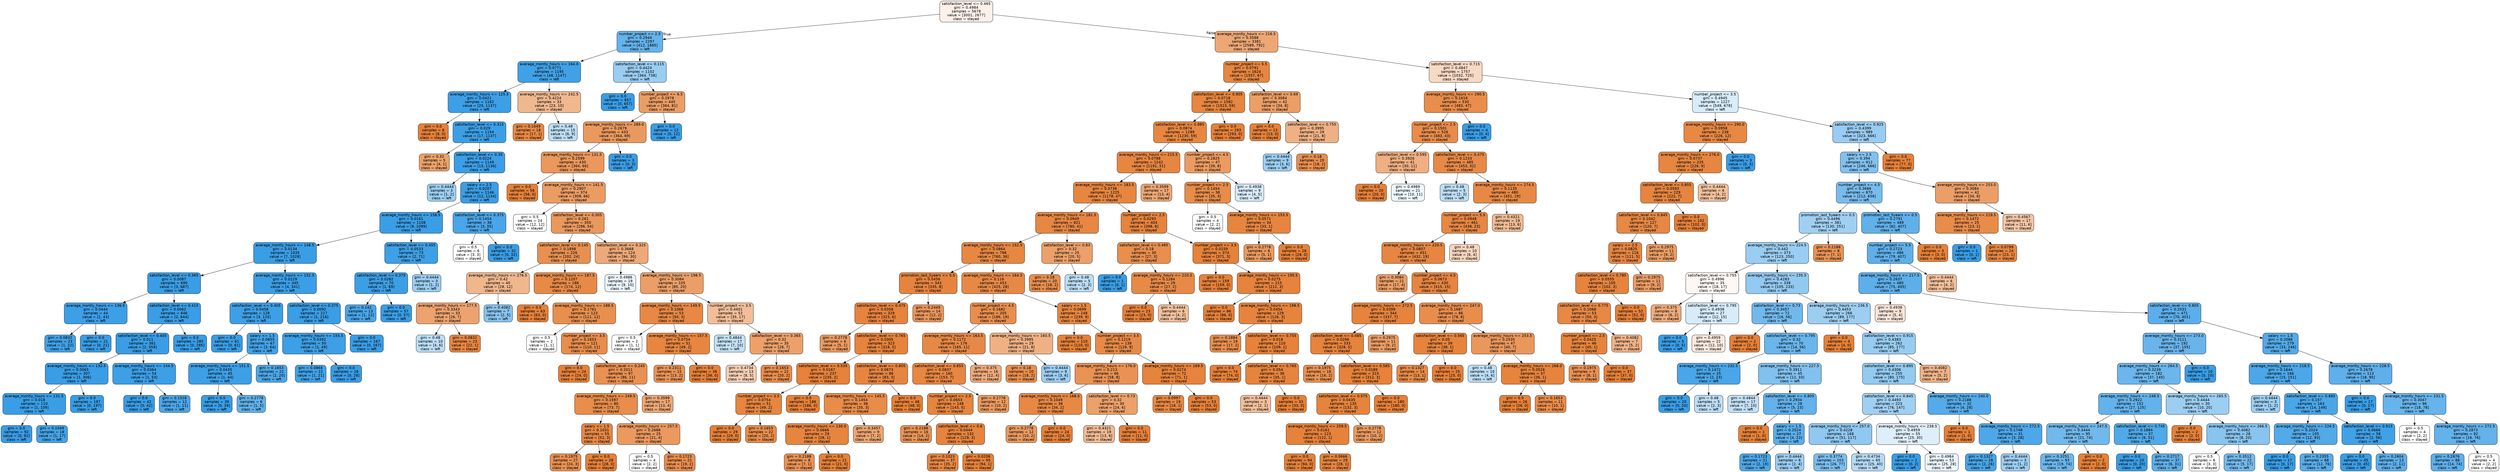 digraph Tree {
node [shape=box, style="filled, rounded", color="black", fontname=helvetica] ;
edge [fontname=helvetica] ;
0 [label="satisfaction_level <= 0.465\ngini = 0.4984\nsamples = 5678\nvalue = [3001, 2677]\nclass = stayed", fillcolor="#e581391c"] ;
1 [label="number_project <= 2.5\ngini = 0.2944\nsamples = 2297\nvalue = [412, 1885]\nclass = left", fillcolor="#399de5c7"] ;
0 -> 1 [labeldistance=2.5, labelangle=45, headlabel="True"] ;
2 [label="average_montly_hours <= 164.0\ngini = 0.0771\nsamples = 1195\nvalue = [48, 1147]\nclass = left", fillcolor="#399de5f4"] ;
1 -> 2 ;
3 [label="average_montly_hours <= 125.5\ngini = 0.0421\nsamples = 1162\nvalue = [25, 1137]\nclass = left", fillcolor="#399de5f9"] ;
2 -> 3 ;
4 [label="gini = 0.0\nsamples = 8\nvalue = [8, 0]\nclass = stayed", fillcolor="#e58139ff"] ;
3 -> 4 ;
5 [label="satisfaction_level <= 0.315\ngini = 0.029\nsamples = 1154\nvalue = [17, 1137]\nclass = left", fillcolor="#399de5fb"] ;
3 -> 5 ;
6 [label="gini = 0.32\nsamples = 5\nvalue = [4, 1]\nclass = stayed", fillcolor="#e58139bf"] ;
5 -> 6 ;
7 [label="satisfaction_level <= 0.35\ngini = 0.0224\nsamples = 1149\nvalue = [13, 1136]\nclass = left", fillcolor="#399de5fc"] ;
5 -> 7 ;
8 [label="gini = 0.4444\nsamples = 3\nvalue = [1, 2]\nclass = left", fillcolor="#399de57f"] ;
7 -> 8 ;
9 [label="salary <= 2.5\ngini = 0.0207\nsamples = 1146\nvalue = [12, 1134]\nclass = left", fillcolor="#399de5fc"] ;
7 -> 9 ;
10 [label="average_montly_hours <= 158.5\ngini = 0.0161\nsamples = 1108\nvalue = [9, 1099]\nclass = left", fillcolor="#399de5fd"] ;
9 -> 10 ;
11 [label="average_montly_hours <= 148.5\ngini = 0.0134\nsamples = 1035\nvalue = [7, 1028]\nclass = left", fillcolor="#399de5fd"] ;
10 -> 11 ;
12 [label="satisfaction_level <= 0.365\ngini = 0.0087\nsamples = 690\nvalue = [3, 687]\nclass = left", fillcolor="#399de5fe"] ;
11 -> 12 ;
13 [label="average_montly_hours <= 136.5\ngini = 0.0444\nsamples = 44\nvalue = [1, 43]\nclass = left", fillcolor="#399de5f9"] ;
12 -> 13 ;
14 [label="gini = 0.0832\nsamples = 23\nvalue = [1, 22]\nclass = left", fillcolor="#399de5f3"] ;
13 -> 14 ;
15 [label="gini = 0.0\nsamples = 21\nvalue = [0, 21]\nclass = left", fillcolor="#399de5ff"] ;
13 -> 15 ;
16 [label="satisfaction_level <= 0.415\ngini = 0.0062\nsamples = 646\nvalue = [2, 644]\nclass = left", fillcolor="#399de5fe"] ;
12 -> 16 ;
17 [label="satisfaction_level <= 0.405\ngini = 0.011\nsamples = 361\nvalue = [2, 359]\nclass = left", fillcolor="#399de5fe"] ;
16 -> 17 ;
18 [label="average_montly_hours <= 132.5\ngini = 0.0065\nsamples = 307\nvalue = [1, 306]\nclass = left", fillcolor="#399de5fe"] ;
17 -> 18 ;
19 [label="average_montly_hours <= 131.5\ngini = 0.018\nsamples = 110\nvalue = [1, 109]\nclass = left", fillcolor="#399de5fd"] ;
18 -> 19 ;
20 [label="gini = 0.0\nsamples = 92\nvalue = [0, 92]\nclass = left", fillcolor="#399de5ff"] ;
19 -> 20 ;
21 [label="gini = 0.1049\nsamples = 18\nvalue = [1, 17]\nclass = left", fillcolor="#399de5f0"] ;
19 -> 21 ;
22 [label="gini = 0.0\nsamples = 197\nvalue = [0, 197]\nclass = left", fillcolor="#399de5ff"] ;
18 -> 22 ;
23 [label="average_montly_hours <= 144.5\ngini = 0.0364\nsamples = 54\nvalue = [1, 53]\nclass = left", fillcolor="#399de5fa"] ;
17 -> 23 ;
24 [label="gini = 0.0\nsamples = 42\nvalue = [0, 42]\nclass = left", fillcolor="#399de5ff"] ;
23 -> 24 ;
25 [label="gini = 0.1528\nsamples = 12\nvalue = [1, 11]\nclass = left", fillcolor="#399de5e8"] ;
23 -> 25 ;
26 [label="gini = 0.0\nsamples = 285\nvalue = [0, 285]\nclass = left", fillcolor="#399de5ff"] ;
16 -> 26 ;
27 [label="average_montly_hours <= 152.5\ngini = 0.0229\nsamples = 345\nvalue = [4, 341]\nclass = left", fillcolor="#399de5fc"] ;
11 -> 27 ;
28 [label="satisfaction_level <= 0.405\ngini = 0.0458\nsamples = 128\nvalue = [3, 125]\nclass = left", fillcolor="#399de5f9"] ;
27 -> 28 ;
29 [label="gini = 0.0\nsamples = 61\nvalue = [0, 61]\nclass = left", fillcolor="#399de5ff"] ;
28 -> 29 ;
30 [label="salary <= 1.5\ngini = 0.0855\nsamples = 67\nvalue = [3, 64]\nclass = left", fillcolor="#399de5f3"] ;
28 -> 30 ;
31 [label="average_montly_hours <= 151.5\ngini = 0.0435\nsamples = 45\nvalue = [1, 44]\nclass = left", fillcolor="#399de5f9"] ;
30 -> 31 ;
32 [label="gini = 0.0\nsamples = 39\nvalue = [0, 39]\nclass = left", fillcolor="#399de5ff"] ;
31 -> 32 ;
33 [label="gini = 0.2778\nsamples = 6\nvalue = [1, 5]\nclass = left", fillcolor="#399de5cc"] ;
31 -> 33 ;
34 [label="gini = 0.1653\nsamples = 22\nvalue = [2, 20]\nclass = left", fillcolor="#399de5e6"] ;
30 -> 34 ;
35 [label="satisfaction_level <= 0.375\ngini = 0.0092\nsamples = 217\nvalue = [1, 216]\nclass = left", fillcolor="#399de5fe"] ;
27 -> 35 ;
36 [label="average_montly_hours <= 155.5\ngini = 0.0392\nsamples = 50\nvalue = [1, 49]\nclass = left", fillcolor="#399de5fa"] ;
35 -> 36 ;
37 [label="gini = 0.0868\nsamples = 22\nvalue = [1, 21]\nclass = left", fillcolor="#399de5f3"] ;
36 -> 37 ;
38 [label="gini = 0.0\nsamples = 28\nvalue = [0, 28]\nclass = left", fillcolor="#399de5ff"] ;
36 -> 38 ;
39 [label="gini = 0.0\nsamples = 167\nvalue = [0, 167]\nclass = left", fillcolor="#399de5ff"] ;
35 -> 39 ;
40 [label="satisfaction_level <= 0.455\ngini = 0.0533\nsamples = 73\nvalue = [2, 71]\nclass = left", fillcolor="#399de5f8"] ;
10 -> 40 ;
41 [label="satisfaction_level <= 0.375\ngini = 0.0282\nsamples = 70\nvalue = [1, 69]\nclass = left", fillcolor="#399de5fb"] ;
40 -> 41 ;
42 [label="gini = 0.142\nsamples = 13\nvalue = [1, 12]\nclass = left", fillcolor="#399de5ea"] ;
41 -> 42 ;
43 [label="gini = 0.0\nsamples = 57\nvalue = [0, 57]\nclass = left", fillcolor="#399de5ff"] ;
41 -> 43 ;
44 [label="gini = 0.4444\nsamples = 3\nvalue = [1, 2]\nclass = left", fillcolor="#399de57f"] ;
40 -> 44 ;
45 [label="satisfaction_level <= 0.375\ngini = 0.1454\nsamples = 38\nvalue = [3, 35]\nclass = left", fillcolor="#399de5e9"] ;
9 -> 45 ;
46 [label="gini = 0.5\nsamples = 6\nvalue = [3, 3]\nclass = stayed", fillcolor="#e5813900"] ;
45 -> 46 ;
47 [label="gini = 0.0\nsamples = 32\nvalue = [0, 32]\nclass = left", fillcolor="#399de5ff"] ;
45 -> 47 ;
48 [label="average_montly_hours <= 242.5\ngini = 0.4224\nsamples = 33\nvalue = [23, 10]\nclass = stayed", fillcolor="#e5813990"] ;
2 -> 48 ;
49 [label="gini = 0.1049\nsamples = 18\nvalue = [17, 1]\nclass = stayed", fillcolor="#e58139f0"] ;
48 -> 49 ;
50 [label="gini = 0.48\nsamples = 15\nvalue = [6, 9]\nclass = left", fillcolor="#399de555"] ;
48 -> 50 ;
51 [label="satisfaction_level <= 0.115\ngini = 0.4424\nsamples = 1102\nvalue = [364, 738]\nclass = left", fillcolor="#399de581"] ;
1 -> 51 ;
52 [label="gini = 0.0\nsamples = 657\nvalue = [0, 657]\nclass = left", fillcolor="#399de5ff"] ;
51 -> 52 ;
53 [label="number_project <= 6.5\ngini = 0.2978\nsamples = 445\nvalue = [364, 81]\nclass = stayed", fillcolor="#e58139c6"] ;
51 -> 53 ;
54 [label="average_montly_hours <= 289.0\ngini = 0.2679\nsamples = 433\nvalue = [364, 69]\nclass = stayed", fillcolor="#e58139cf"] ;
53 -> 54 ;
55 [label="average_montly_hours <= 131.5\ngini = 0.2599\nsamples = 430\nvalue = [364, 66]\nclass = stayed", fillcolor="#e58139d1"] ;
54 -> 55 ;
56 [label="gini = 0.0\nsamples = 56\nvalue = [56, 0]\nclass = stayed", fillcolor="#e58139ff"] ;
55 -> 56 ;
57 [label="average_montly_hours <= 141.5\ngini = 0.2907\nsamples = 374\nvalue = [308, 66]\nclass = stayed", fillcolor="#e58139c8"] ;
55 -> 57 ;
58 [label="gini = 0.5\nsamples = 24\nvalue = [12, 12]\nclass = stayed", fillcolor="#e5813900"] ;
57 -> 58 ;
59 [label="satisfaction_level <= 0.305\ngini = 0.261\nsamples = 350\nvalue = [296, 54]\nclass = stayed", fillcolor="#e58139d0"] ;
57 -> 59 ;
60 [label="satisfaction_level <= 0.145\ngini = 0.1898\nsamples = 226\nvalue = [202, 24]\nclass = stayed", fillcolor="#e58139e1"] ;
59 -> 60 ;
61 [label="average_montly_hours <= 276.5\ngini = 0.42\nsamples = 40\nvalue = [28, 12]\nclass = stayed", fillcolor="#e5813992"] ;
60 -> 61 ;
62 [label="average_montly_hours <= 177.5\ngini = 0.3343\nsamples = 33\nvalue = [26, 7]\nclass = stayed", fillcolor="#e58139ba"] ;
61 -> 62 ;
63 [label="gini = 0.48\nsamples = 10\nvalue = [4, 6]\nclass = left", fillcolor="#399de555"] ;
62 -> 63 ;
64 [label="gini = 0.0832\nsamples = 23\nvalue = [22, 1]\nclass = stayed", fillcolor="#e58139f3"] ;
62 -> 64 ;
65 [label="gini = 0.4082\nsamples = 7\nvalue = [2, 5]\nclass = left", fillcolor="#399de599"] ;
61 -> 65 ;
66 [label="average_montly_hours <= 187.5\ngini = 0.1207\nsamples = 186\nvalue = [174, 12]\nclass = stayed", fillcolor="#e58139ed"] ;
60 -> 66 ;
67 [label="gini = 0.0\nsamples = 63\nvalue = [63, 0]\nclass = stayed", fillcolor="#e58139ff"] ;
66 -> 67 ;
68 [label="average_montly_hours <= 188.5\ngini = 0.1761\nsamples = 123\nvalue = [111, 12]\nclass = stayed", fillcolor="#e58139e3"] ;
66 -> 68 ;
69 [label="gini = 0.5\nsamples = 2\nvalue = [1, 1]\nclass = stayed", fillcolor="#e5813900"] ;
68 -> 69 ;
70 [label="number_project <= 3.5\ngini = 0.1653\nsamples = 121\nvalue = [110, 11]\nclass = stayed", fillcolor="#e58139e6"] ;
68 -> 70 ;
71 [label="gini = 0.0\nsamples = 24\nvalue = [24, 0]\nclass = stayed", fillcolor="#e58139ff"] ;
70 -> 71 ;
72 [label="satisfaction_level <= 0.245\ngini = 0.2011\nsamples = 97\nvalue = [86, 11]\nclass = stayed", fillcolor="#e58139de"] ;
70 -> 72 ;
73 [label="average_montly_hours <= 249.5\ngini = 0.1597\nsamples = 80\nvalue = [73, 7]\nclass = stayed", fillcolor="#e58139e7"] ;
72 -> 73 ;
74 [label="salary <= 1.5\ngini = 0.1031\nsamples = 55\nvalue = [52, 3]\nclass = stayed", fillcolor="#e58139f0"] ;
73 -> 74 ;
75 [label="gini = 0.1975\nsamples = 27\nvalue = [24, 3]\nclass = stayed", fillcolor="#e58139df"] ;
74 -> 75 ;
76 [label="gini = 0.0\nsamples = 28\nvalue = [28, 0]\nclass = stayed", fillcolor="#e58139ff"] ;
74 -> 76 ;
77 [label="average_montly_hours <= 257.5\ngini = 0.2688\nsamples = 25\nvalue = [21, 4]\nclass = stayed", fillcolor="#e58139ce"] ;
73 -> 77 ;
78 [label="gini = 0.5\nsamples = 4\nvalue = [2, 2]\nclass = stayed", fillcolor="#e5813900"] ;
77 -> 78 ;
79 [label="gini = 0.1723\nsamples = 21\nvalue = [19, 2]\nclass = stayed", fillcolor="#e58139e4"] ;
77 -> 79 ;
80 [label="gini = 0.3599\nsamples = 17\nvalue = [13, 4]\nclass = stayed", fillcolor="#e58139b1"] ;
72 -> 80 ;
81 [label="satisfaction_level <= 0.325\ngini = 0.3668\nsamples = 124\nvalue = [94, 30]\nclass = stayed", fillcolor="#e58139ae"] ;
59 -> 81 ;
82 [label="gini = 0.4986\nsamples = 19\nvalue = [9, 10]\nclass = left", fillcolor="#399de519"] ;
81 -> 82 ;
83 [label="average_montly_hours <= 198.5\ngini = 0.3084\nsamples = 105\nvalue = [85, 20]\nclass = stayed", fillcolor="#e58139c3"] ;
81 -> 83 ;
84 [label="average_montly_hours <= 149.5\ngini = 0.1068\nsamples = 53\nvalue = [50, 3]\nclass = stayed", fillcolor="#e58139f0"] ;
83 -> 84 ;
85 [label="gini = 0.5\nsamples = 2\nvalue = [1, 1]\nclass = stayed", fillcolor="#e5813900"] ;
84 -> 85 ;
86 [label="average_montly_hours <= 157.5\ngini = 0.0754\nsamples = 51\nvalue = [49, 2]\nclass = stayed", fillcolor="#e58139f5"] ;
84 -> 86 ;
87 [label="gini = 0.2311\nsamples = 15\nvalue = [13, 2]\nclass = stayed", fillcolor="#e58139d8"] ;
86 -> 87 ;
88 [label="gini = 0.0\nsamples = 36\nvalue = [36, 0]\nclass = stayed", fillcolor="#e58139ff"] ;
86 -> 88 ;
89 [label="number_project <= 3.5\ngini = 0.4401\nsamples = 52\nvalue = [35, 17]\nclass = stayed", fillcolor="#e5813983"] ;
83 -> 89 ;
90 [label="gini = 0.4844\nsamples = 17\nvalue = [7, 10]\nclass = left", fillcolor="#399de54d"] ;
89 -> 90 ;
91 [label="satisfaction_level <= 0.365\ngini = 0.32\nsamples = 35\nvalue = [28, 7]\nclass = stayed", fillcolor="#e58139bf"] ;
89 -> 91 ;
92 [label="gini = 0.4734\nsamples = 13\nvalue = [8, 5]\nclass = stayed", fillcolor="#e5813960"] ;
91 -> 92 ;
93 [label="gini = 0.1653\nsamples = 22\nvalue = [20, 2]\nclass = stayed", fillcolor="#e58139e6"] ;
91 -> 93 ;
94 [label="gini = 0.0\nsamples = 3\nvalue = [0, 3]\nclass = left", fillcolor="#399de5ff"] ;
54 -> 94 ;
95 [label="gini = 0.0\nsamples = 12\nvalue = [0, 12]\nclass = left", fillcolor="#399de5ff"] ;
53 -> 95 ;
96 [label="average_montly_hours <= 216.5\ngini = 0.3588\nsamples = 3381\nvalue = [2589, 792]\nclass = stayed", fillcolor="#e58139b1"] ;
0 -> 96 [labeldistance=2.5, labelangle=-45, headlabel="False"] ;
97 [label="number_project <= 5.5\ngini = 0.0791\nsamples = 1624\nvalue = [1557, 67]\nclass = stayed", fillcolor="#e58139f4"] ;
96 -> 97 ;
98 [label="satisfaction_level <= 0.905\ngini = 0.0718\nsamples = 1582\nvalue = [1523, 59]\nclass = stayed", fillcolor="#e58139f5"] ;
97 -> 98 ;
99 [label="satisfaction_level <= 0.885\ngini = 0.0874\nsamples = 1289\nvalue = [1230, 59]\nclass = stayed", fillcolor="#e58139f3"] ;
98 -> 99 ;
100 [label="average_montly_hours <= 215.5\ngini = 0.0788\nsamples = 1242\nvalue = [1191, 51]\nclass = stayed", fillcolor="#e58139f4"] ;
99 -> 100 ;
101 [label="average_montly_hours <= 183.5\ngini = 0.0738\nsamples = 1225\nvalue = [1178, 47]\nclass = stayed", fillcolor="#e58139f5"] ;
100 -> 101 ;
102 [label="average_montly_hours <= 181.5\ngini = 0.0949\nsamples = 821\nvalue = [780, 41]\nclass = stayed", fillcolor="#e58139f2"] ;
101 -> 102 ;
103 [label="average_montly_hours <= 152.5\ngini = 0.0864\nsamples = 796\nvalue = [760, 36]\nclass = stayed", fillcolor="#e58139f3"] ;
102 -> 103 ;
104 [label="promotion_last_5years <= 0.5\ngini = 0.0456\nsamples = 343\nvalue = [335, 8]\nclass = stayed", fillcolor="#e58139f9"] ;
103 -> 104 ;
105 [label="satisfaction_level <= 0.475\ngini = 0.0358\nsamples = 329\nvalue = [323, 6]\nclass = stayed", fillcolor="#e58139fa"] ;
104 -> 105 ;
106 [label="gini = 0.2778\nsamples = 6\nvalue = [5, 1]\nclass = stayed", fillcolor="#e58139cc"] ;
105 -> 106 ;
107 [label="satisfaction_level <= 0.765\ngini = 0.0305\nsamples = 323\nvalue = [318, 5]\nclass = stayed", fillcolor="#e58139fb"] ;
105 -> 107 ;
108 [label="satisfaction_level <= 0.535\ngini = 0.0167\nsamples = 237\nvalue = [235, 2]\nclass = stayed", fillcolor="#e58139fd"] ;
107 -> 108 ;
109 [label="number_project <= 3.5\ngini = 0.0754\nsamples = 51\nvalue = [49, 2]\nclass = stayed", fillcolor="#e58139f5"] ;
108 -> 109 ;
110 [label="gini = 0.0\nsamples = 29\nvalue = [29, 0]\nclass = stayed", fillcolor="#e58139ff"] ;
109 -> 110 ;
111 [label="gini = 0.1653\nsamples = 22\nvalue = [20, 2]\nclass = stayed", fillcolor="#e58139e6"] ;
109 -> 111 ;
112 [label="gini = 0.0\nsamples = 186\nvalue = [186, 0]\nclass = stayed", fillcolor="#e58139ff"] ;
108 -> 112 ;
113 [label="satisfaction_level <= 0.805\ngini = 0.0673\nsamples = 86\nvalue = [83, 3]\nclass = stayed", fillcolor="#e58139f6"] ;
107 -> 113 ;
114 [label="average_montly_hours <= 145.5\ngini = 0.1454\nsamples = 38\nvalue = [35, 3]\nclass = stayed", fillcolor="#e58139e9"] ;
113 -> 114 ;
115 [label="average_montly_hours <= 130.0\ngini = 0.0666\nsamples = 29\nvalue = [28, 1]\nclass = stayed", fillcolor="#e58139f6"] ;
114 -> 115 ;
116 [label="gini = 0.2188\nsamples = 8\nvalue = [7, 1]\nclass = stayed", fillcolor="#e58139db"] ;
115 -> 116 ;
117 [label="gini = 0.0\nsamples = 21\nvalue = [21, 0]\nclass = stayed", fillcolor="#e58139ff"] ;
115 -> 117 ;
118 [label="gini = 0.3457\nsamples = 9\nvalue = [7, 2]\nclass = stayed", fillcolor="#e58139b6"] ;
114 -> 118 ;
119 [label="gini = 0.0\nsamples = 48\nvalue = [48, 0]\nclass = stayed", fillcolor="#e58139ff"] ;
113 -> 119 ;
120 [label="gini = 0.2449\nsamples = 14\nvalue = [12, 2]\nclass = stayed", fillcolor="#e58139d4"] ;
104 -> 120 ;
121 [label="average_montly_hours <= 164.5\ngini = 0.116\nsamples = 453\nvalue = [425, 28]\nclass = stayed", fillcolor="#e58139ee"] ;
103 -> 121 ;
122 [label="number_project <= 4.5\ngini = 0.1682\nsamples = 205\nvalue = [186, 19]\nclass = stayed", fillcolor="#e58139e5"] ;
121 -> 122 ;
123 [label="average_montly_hours <= 163.5\ngini = 0.1172\nsamples = 176\nvalue = [165, 11]\nclass = stayed", fillcolor="#e58139ee"] ;
122 -> 123 ;
124 [label="satisfaction_level <= 0.855\ngini = 0.0837\nsamples = 160\nvalue = [153, 7]\nclass = stayed", fillcolor="#e58139f3"] ;
123 -> 124 ;
125 [label="number_project <= 2.5\ngini = 0.0653\nsamples = 148\nvalue = [143, 5]\nclass = stayed", fillcolor="#e58139f6"] ;
124 -> 125 ;
126 [label="gini = 0.2188\nsamples = 16\nvalue = [14, 2]\nclass = stayed", fillcolor="#e58139db"] ;
125 -> 126 ;
127 [label="satisfaction_level <= 0.6\ngini = 0.0444\nsamples = 132\nvalue = [129, 3]\nclass = stayed", fillcolor="#e58139f9"] ;
125 -> 127 ;
128 [label="gini = 0.1023\nsamples = 37\nvalue = [35, 2]\nclass = stayed", fillcolor="#e58139f0"] ;
127 -> 128 ;
129 [label="gini = 0.0208\nsamples = 95\nvalue = [94, 1]\nclass = stayed", fillcolor="#e58139fc"] ;
127 -> 129 ;
130 [label="gini = 0.2778\nsamples = 12\nvalue = [10, 2]\nclass = stayed", fillcolor="#e58139cc"] ;
124 -> 130 ;
131 [label="gini = 0.375\nsamples = 16\nvalue = [12, 4]\nclass = stayed", fillcolor="#e58139aa"] ;
123 -> 131 ;
132 [label="average_montly_hours <= 160.5\ngini = 0.3995\nsamples = 29\nvalue = [21, 8]\nclass = stayed", fillcolor="#e581399e"] ;
122 -> 132 ;
133 [label="gini = 0.18\nsamples = 20\nvalue = [18, 2]\nclass = stayed", fillcolor="#e58139e3"] ;
132 -> 133 ;
134 [label="gini = 0.4444\nsamples = 9\nvalue = [3, 6]\nclass = left", fillcolor="#399de57f"] ;
132 -> 134 ;
135 [label="salary <= 1.5\ngini = 0.0699\nsamples = 248\nvalue = [239, 9]\nclass = stayed", fillcolor="#e58139f5"] ;
121 -> 135 ;
136 [label="gini = 0.0\nsamples = 110\nvalue = [110, 0]\nclass = stayed", fillcolor="#e58139ff"] ;
135 -> 136 ;
137 [label="number_project <= 3.5\ngini = 0.1219\nsamples = 138\nvalue = [129, 9]\nclass = stayed", fillcolor="#e58139ed"] ;
135 -> 137 ;
138 [label="average_montly_hours <= 176.0\ngini = 0.213\nsamples = 66\nvalue = [58, 8]\nclass = stayed", fillcolor="#e58139dc"] ;
137 -> 138 ;
139 [label="average_montly_hours <= 168.5\ngini = 0.1049\nsamples = 36\nvalue = [34, 2]\nclass = stayed", fillcolor="#e58139f0"] ;
138 -> 139 ;
140 [label="gini = 0.2778\nsamples = 12\nvalue = [10, 2]\nclass = stayed", fillcolor="#e58139cc"] ;
139 -> 140 ;
141 [label="gini = 0.0\nsamples = 24\nvalue = [24, 0]\nclass = stayed", fillcolor="#e58139ff"] ;
139 -> 141 ;
142 [label="satisfaction_level <= 0.73\ngini = 0.32\nsamples = 30\nvalue = [24, 6]\nclass = stayed", fillcolor="#e58139bf"] ;
138 -> 142 ;
143 [label="gini = 0.4321\nsamples = 19\nvalue = [13, 6]\nclass = stayed", fillcolor="#e5813989"] ;
142 -> 143 ;
144 [label="gini = 0.0\nsamples = 11\nvalue = [11, 0]\nclass = stayed", fillcolor="#e58139ff"] ;
142 -> 144 ;
145 [label="average_montly_hours <= 169.5\ngini = 0.0274\nsamples = 72\nvalue = [71, 1]\nclass = stayed", fillcolor="#e58139fb"] ;
137 -> 145 ;
146 [label="gini = 0.0997\nsamples = 19\nvalue = [18, 1]\nclass = stayed", fillcolor="#e58139f1"] ;
145 -> 146 ;
147 [label="gini = 0.0\nsamples = 53\nvalue = [53, 0]\nclass = stayed", fillcolor="#e58139ff"] ;
145 -> 147 ;
148 [label="satisfaction_level <= 0.83\ngini = 0.32\nsamples = 25\nvalue = [20, 5]\nclass = stayed", fillcolor="#e58139bf"] ;
102 -> 148 ;
149 [label="gini = 0.18\nsamples = 20\nvalue = [18, 2]\nclass = stayed", fillcolor="#e58139e3"] ;
148 -> 149 ;
150 [label="gini = 0.48\nsamples = 5\nvalue = [2, 3]\nclass = left", fillcolor="#399de555"] ;
148 -> 150 ;
151 [label="number_project <= 2.5\ngini = 0.0293\nsamples = 404\nvalue = [398, 6]\nclass = stayed", fillcolor="#e58139fb"] ;
101 -> 151 ;
152 [label="satisfaction_level <= 0.485\ngini = 0.18\nsamples = 30\nvalue = [27, 3]\nclass = stayed", fillcolor="#e58139e3"] ;
151 -> 152 ;
153 [label="gini = 0.0\nsamples = 1\nvalue = [0, 1]\nclass = left", fillcolor="#399de5ff"] ;
152 -> 153 ;
154 [label="average_montly_hours <= 210.5\ngini = 0.1284\nsamples = 29\nvalue = [27, 2]\nclass = stayed", fillcolor="#e58139ec"] ;
152 -> 154 ;
155 [label="gini = 0.0\nsamples = 23\nvalue = [23, 0]\nclass = stayed", fillcolor="#e58139ff"] ;
154 -> 155 ;
156 [label="gini = 0.4444\nsamples = 6\nvalue = [4, 2]\nclass = stayed", fillcolor="#e581397f"] ;
154 -> 156 ;
157 [label="number_project <= 3.5\ngini = 0.0159\nsamples = 374\nvalue = [371, 3]\nclass = stayed", fillcolor="#e58139fd"] ;
151 -> 157 ;
158 [label="gini = 0.0\nsamples = 159\nvalue = [159, 0]\nclass = stayed", fillcolor="#e58139ff"] ;
157 -> 158 ;
159 [label="average_montly_hours <= 195.5\ngini = 0.0275\nsamples = 215\nvalue = [212, 3]\nclass = stayed", fillcolor="#e58139fb"] ;
157 -> 159 ;
160 [label="gini = 0.0\nsamples = 86\nvalue = [86, 0]\nclass = stayed", fillcolor="#e58139ff"] ;
159 -> 160 ;
161 [label="average_montly_hours <= 198.5\ngini = 0.0454\nsamples = 129\nvalue = [126, 3]\nclass = stayed", fillcolor="#e58139f9"] ;
159 -> 161 ;
162 [label="gini = 0.1884\nsamples = 19\nvalue = [17, 2]\nclass = stayed", fillcolor="#e58139e1"] ;
161 -> 162 ;
163 [label="satisfaction_level <= 0.755\ngini = 0.018\nsamples = 110\nvalue = [109, 1]\nclass = stayed", fillcolor="#e58139fd"] ;
161 -> 163 ;
164 [label="gini = 0.0\nsamples = 74\nvalue = [74, 0]\nclass = stayed", fillcolor="#e58139ff"] ;
163 -> 164 ;
165 [label="satisfaction_level <= 0.765\ngini = 0.054\nsamples = 36\nvalue = [35, 1]\nclass = stayed", fillcolor="#e58139f8"] ;
163 -> 165 ;
166 [label="gini = 0.4444\nsamples = 3\nvalue = [2, 1]\nclass = stayed", fillcolor="#e581397f"] ;
165 -> 166 ;
167 [label="gini = 0.0\nsamples = 33\nvalue = [33, 0]\nclass = stayed", fillcolor="#e58139ff"] ;
165 -> 167 ;
168 [label="gini = 0.3599\nsamples = 17\nvalue = [13, 4]\nclass = stayed", fillcolor="#e58139b1"] ;
100 -> 168 ;
169 [label="number_project <= 4.5\ngini = 0.2825\nsamples = 47\nvalue = [39, 8]\nclass = stayed", fillcolor="#e58139cb"] ;
99 -> 169 ;
170 [label="number_project <= 2.5\ngini = 0.1454\nsamples = 38\nvalue = [35, 3]\nclass = stayed", fillcolor="#e58139e9"] ;
169 -> 170 ;
171 [label="gini = 0.5\nsamples = 4\nvalue = [2, 2]\nclass = stayed", fillcolor="#e5813900"] ;
170 -> 171 ;
172 [label="average_montly_hours <= 153.5\ngini = 0.0571\nsamples = 34\nvalue = [33, 1]\nclass = stayed", fillcolor="#e58139f7"] ;
170 -> 172 ;
173 [label="gini = 0.2778\nsamples = 6\nvalue = [5, 1]\nclass = stayed", fillcolor="#e58139cc"] ;
172 -> 173 ;
174 [label="gini = 0.0\nsamples = 28\nvalue = [28, 0]\nclass = stayed", fillcolor="#e58139ff"] ;
172 -> 174 ;
175 [label="gini = 0.4938\nsamples = 9\nvalue = [4, 5]\nclass = left", fillcolor="#399de533"] ;
169 -> 175 ;
176 [label="gini = 0.0\nsamples = 293\nvalue = [293, 0]\nclass = stayed", fillcolor="#e58139ff"] ;
98 -> 176 ;
177 [label="satisfaction_level <= 0.69\ngini = 0.3084\nsamples = 42\nvalue = [34, 8]\nclass = stayed", fillcolor="#e58139c3"] ;
97 -> 177 ;
178 [label="gini = 0.0\nsamples = 13\nvalue = [13, 0]\nclass = stayed", fillcolor="#e58139ff"] ;
177 -> 178 ;
179 [label="satisfaction_level <= 0.755\ngini = 0.3995\nsamples = 29\nvalue = [21, 8]\nclass = stayed", fillcolor="#e581399e"] ;
177 -> 179 ;
180 [label="gini = 0.4444\nsamples = 9\nvalue = [3, 6]\nclass = left", fillcolor="#399de57f"] ;
179 -> 180 ;
181 [label="gini = 0.18\nsamples = 20\nvalue = [18, 2]\nclass = stayed", fillcolor="#e58139e3"] ;
179 -> 181 ;
182 [label="satisfaction_level <= 0.715\ngini = 0.4847\nsamples = 1757\nvalue = [1032, 725]\nclass = stayed", fillcolor="#e581394c"] ;
96 -> 182 ;
183 [label="average_montly_hours <= 290.5\ngini = 0.1616\nsamples = 530\nvalue = [483, 47]\nclass = stayed", fillcolor="#e58139e6"] ;
182 -> 183 ;
184 [label="number_project <= 2.5\ngini = 0.1501\nsamples = 526\nvalue = [483, 43]\nclass = stayed", fillcolor="#e58139e8"] ;
183 -> 184 ;
185 [label="satisfaction_level <= 0.595\ngini = 0.3926\nsamples = 41\nvalue = [30, 11]\nclass = stayed", fillcolor="#e58139a1"] ;
184 -> 185 ;
186 [label="gini = 0.0\nsamples = 20\nvalue = [20, 0]\nclass = stayed", fillcolor="#e58139ff"] ;
185 -> 186 ;
187 [label="gini = 0.4989\nsamples = 21\nvalue = [10, 11]\nclass = left", fillcolor="#399de517"] ;
185 -> 187 ;
188 [label="satisfaction_level <= 0.475\ngini = 0.1233\nsamples = 485\nvalue = [453, 32]\nclass = stayed", fillcolor="#e58139ed"] ;
184 -> 188 ;
189 [label="gini = 0.48\nsamples = 5\nvalue = [2, 3]\nclass = left", fillcolor="#399de555"] ;
188 -> 189 ;
190 [label="average_montly_hours <= 274.5\ngini = 0.1135\nsamples = 480\nvalue = [451, 29]\nclass = stayed", fillcolor="#e58139ef"] ;
188 -> 190 ;
191 [label="number_project <= 5.5\ngini = 0.0948\nsamples = 461\nvalue = [438, 23]\nclass = stayed", fillcolor="#e58139f2"] ;
190 -> 191 ;
192 [label="average_montly_hours <= 220.5\ngini = 0.0807\nsamples = 451\nvalue = [432, 19]\nclass = stayed", fillcolor="#e58139f4"] ;
191 -> 192 ;
193 [label="gini = 0.3084\nsamples = 21\nvalue = [17, 4]\nclass = stayed", fillcolor="#e58139c3"] ;
192 -> 193 ;
194 [label="number_project <= 4.5\ngini = 0.0673\nsamples = 430\nvalue = [415, 15]\nclass = stayed", fillcolor="#e58139f6"] ;
192 -> 194 ;
195 [label="average_montly_hours <= 272.5\ngini = 0.0399\nsamples = 344\nvalue = [337, 7]\nclass = stayed", fillcolor="#e58139fa"] ;
194 -> 195 ;
196 [label="satisfaction_level <= 0.485\ngini = 0.0296\nsamples = 333\nvalue = [328, 5]\nclass = stayed", fillcolor="#e58139fb"] ;
195 -> 196 ;
197 [label="gini = 0.1975\nsamples = 18\nvalue = [16, 2]\nclass = stayed", fillcolor="#e58139df"] ;
196 -> 197 ;
198 [label="satisfaction_level <= 0.585\ngini = 0.0189\nsamples = 315\nvalue = [312, 3]\nclass = stayed", fillcolor="#e58139fd"] ;
196 -> 198 ;
199 [label="satisfaction_level <= 0.575\ngini = 0.0435\nsamples = 135\nvalue = [132, 3]\nclass = stayed", fillcolor="#e58139f9"] ;
198 -> 199 ;
200 [label="average_montly_hours <= 259.5\ngini = 0.0161\nsamples = 123\nvalue = [122, 1]\nclass = stayed", fillcolor="#e58139fd"] ;
199 -> 200 ;
201 [label="gini = 0.0\nsamples = 94\nvalue = [94, 0]\nclass = stayed", fillcolor="#e58139ff"] ;
200 -> 201 ;
202 [label="gini = 0.0666\nsamples = 29\nvalue = [28, 1]\nclass = stayed", fillcolor="#e58139f6"] ;
200 -> 202 ;
203 [label="gini = 0.2778\nsamples = 12\nvalue = [10, 2]\nclass = stayed", fillcolor="#e58139cc"] ;
199 -> 203 ;
204 [label="gini = 0.0\nsamples = 180\nvalue = [180, 0]\nclass = stayed", fillcolor="#e58139ff"] ;
198 -> 204 ;
205 [label="gini = 0.2975\nsamples = 11\nvalue = [9, 2]\nclass = stayed", fillcolor="#e58139c6"] ;
195 -> 205 ;
206 [label="average_montly_hours <= 247.0\ngini = 0.1687\nsamples = 86\nvalue = [78, 8]\nclass = stayed", fillcolor="#e58139e5"] ;
194 -> 206 ;
207 [label="satisfaction_level <= 0.565\ngini = 0.05\nsamples = 39\nvalue = [38, 1]\nclass = stayed", fillcolor="#e58139f8"] ;
206 -> 207 ;
208 [label="gini = 0.1327\nsamples = 14\nvalue = [13, 1]\nclass = stayed", fillcolor="#e58139eb"] ;
207 -> 208 ;
209 [label="gini = 0.0\nsamples = 25\nvalue = [25, 0]\nclass = stayed", fillcolor="#e58139ff"] ;
207 -> 209 ;
210 [label="average_montly_hours <= 253.5\ngini = 0.2535\nsamples = 47\nvalue = [40, 7]\nclass = stayed", fillcolor="#e58139d2"] ;
206 -> 210 ;
211 [label="gini = 0.48\nsamples = 10\nvalue = [4, 6]\nclass = left", fillcolor="#399de555"] ;
210 -> 211 ;
212 [label="average_montly_hours <= 268.0\ngini = 0.0526\nsamples = 37\nvalue = [36, 1]\nclass = stayed", fillcolor="#e58139f8"] ;
210 -> 212 ;
213 [label="gini = 0.0\nsamples = 26\nvalue = [26, 0]\nclass = stayed", fillcolor="#e58139ff"] ;
212 -> 213 ;
214 [label="gini = 0.1653\nsamples = 11\nvalue = [10, 1]\nclass = stayed", fillcolor="#e58139e6"] ;
212 -> 214 ;
215 [label="gini = 0.48\nsamples = 10\nvalue = [6, 4]\nclass = stayed", fillcolor="#e5813955"] ;
191 -> 215 ;
216 [label="gini = 0.4321\nsamples = 19\nvalue = [13, 6]\nclass = stayed", fillcolor="#e5813989"] ;
190 -> 216 ;
217 [label="gini = 0.0\nsamples = 4\nvalue = [0, 4]\nclass = left", fillcolor="#399de5ff"] ;
183 -> 217 ;
218 [label="number_project <= 3.5\ngini = 0.4945\nsamples = 1227\nvalue = [549, 678]\nclass = left", fillcolor="#399de531"] ;
182 -> 218 ;
219 [label="average_montly_hours <= 290.0\ngini = 0.0958\nsamples = 238\nvalue = [226, 12]\nclass = stayed", fillcolor="#e58139f1"] ;
218 -> 219 ;
220 [label="average_montly_hours <= 276.0\ngini = 0.0737\nsamples = 235\nvalue = [226, 9]\nclass = stayed", fillcolor="#e58139f5"] ;
219 -> 220 ;
221 [label="satisfaction_level <= 0.855\ngini = 0.0593\nsamples = 229\nvalue = [222, 7]\nclass = stayed", fillcolor="#e58139f7"] ;
220 -> 221 ;
222 [label="satisfaction_level <= 0.845\ngini = 0.1042\nsamples = 127\nvalue = [120, 7]\nclass = stayed", fillcolor="#e58139f0"] ;
221 -> 222 ;
223 [label="salary <= 2.5\ngini = 0.0825\nsamples = 116\nvalue = [111, 5]\nclass = stayed", fillcolor="#e58139f4"] ;
222 -> 223 ;
224 [label="satisfaction_level <= 0.785\ngini = 0.0555\nsamples = 105\nvalue = [102, 3]\nclass = stayed", fillcolor="#e58139f8"] ;
223 -> 224 ;
225 [label="satisfaction_level <= 0.775\ngini = 0.1068\nsamples = 53\nvalue = [50, 3]\nclass = stayed", fillcolor="#e58139f0"] ;
224 -> 225 ;
226 [label="number_project <= 2.5\ngini = 0.0425\nsamples = 46\nvalue = [45, 1]\nclass = stayed", fillcolor="#e58139f9"] ;
225 -> 226 ;
227 [label="gini = 0.1975\nsamples = 9\nvalue = [8, 1]\nclass = stayed", fillcolor="#e58139df"] ;
226 -> 227 ;
228 [label="gini = 0.0\nsamples = 37\nvalue = [37, 0]\nclass = stayed", fillcolor="#e58139ff"] ;
226 -> 228 ;
229 [label="gini = 0.4082\nsamples = 7\nvalue = [5, 2]\nclass = stayed", fillcolor="#e5813999"] ;
225 -> 229 ;
230 [label="gini = 0.0\nsamples = 52\nvalue = [52, 0]\nclass = stayed", fillcolor="#e58139ff"] ;
224 -> 230 ;
231 [label="gini = 0.2975\nsamples = 11\nvalue = [9, 2]\nclass = stayed", fillcolor="#e58139c6"] ;
223 -> 231 ;
232 [label="gini = 0.2975\nsamples = 11\nvalue = [9, 2]\nclass = stayed", fillcolor="#e58139c6"] ;
222 -> 232 ;
233 [label="gini = 0.0\nsamples = 102\nvalue = [102, 0]\nclass = stayed", fillcolor="#e58139ff"] ;
221 -> 233 ;
234 [label="gini = 0.4444\nsamples = 6\nvalue = [4, 2]\nclass = stayed", fillcolor="#e581397f"] ;
220 -> 234 ;
235 [label="gini = 0.0\nsamples = 3\nvalue = [0, 3]\nclass = left", fillcolor="#399de5ff"] ;
219 -> 235 ;
236 [label="satisfaction_level <= 0.925\ngini = 0.4399\nsamples = 989\nvalue = [323, 666]\nclass = left", fillcolor="#399de583"] ;
218 -> 236 ;
237 [label="salary <= 2.5\ngini = 0.394\nsamples = 912\nvalue = [246, 666]\nclass = left", fillcolor="#399de5a1"] ;
236 -> 237 ;
238 [label="number_project <= 4.5\ngini = 0.3686\nsamples = 870\nvalue = [212, 658]\nclass = left", fillcolor="#399de5ad"] ;
237 -> 238 ;
239 [label="promotion_last_5years <= 0.5\ngini = 0.4496\nsamples = 381\nvalue = [130, 251]\nclass = left", fillcolor="#399de57b"] ;
238 -> 239 ;
240 [label="average_montly_hours <= 224.5\ngini = 0.442\nsamples = 373\nvalue = [123, 250]\nclass = left", fillcolor="#399de582"] ;
239 -> 240 ;
241 [label="satisfaction_level <= 0.755\ngini = 0.4996\nsamples = 35\nvalue = [18, 17]\nclass = stayed", fillcolor="#e581390e"] ;
240 -> 241 ;
242 [label="gini = 0.375\nsamples = 8\nvalue = [6, 2]\nclass = stayed", fillcolor="#e58139aa"] ;
241 -> 242 ;
243 [label="satisfaction_level <= 0.795\ngini = 0.4938\nsamples = 27\nvalue = [12, 15]\nclass = left", fillcolor="#399de533"] ;
241 -> 243 ;
244 [label="gini = 0.0\nsamples = 5\nvalue = [0, 5]\nclass = left", fillcolor="#399de5ff"] ;
243 -> 244 ;
245 [label="gini = 0.4959\nsamples = 22\nvalue = [12, 10]\nclass = stayed", fillcolor="#e581392a"] ;
243 -> 245 ;
246 [label="average_montly_hours <= 235.5\ngini = 0.4283\nsamples = 338\nvalue = [105, 233]\nclass = left", fillcolor="#399de58c"] ;
240 -> 246 ;
247 [label="satisfaction_level <= 0.73\ngini = 0.3457\nsamples = 72\nvalue = [16, 56]\nclass = left", fillcolor="#399de5b6"] ;
246 -> 247 ;
248 [label="gini = 0.0\nsamples = 2\nvalue = [2, 0]\nclass = stayed", fillcolor="#e58139ff"] ;
247 -> 248 ;
249 [label="satisfaction_level <= 0.795\ngini = 0.32\nsamples = 70\nvalue = [14, 56]\nclass = left", fillcolor="#399de5bf"] ;
247 -> 249 ;
250 [label="average_montly_hours <= 232.5\ngini = 0.1472\nsamples = 25\nvalue = [2, 23]\nclass = left", fillcolor="#399de5e9"] ;
249 -> 250 ;
251 [label="gini = 0.0\nsamples = 20\nvalue = [0, 20]\nclass = left", fillcolor="#399de5ff"] ;
250 -> 251 ;
252 [label="gini = 0.48\nsamples = 5\nvalue = [2, 3]\nclass = left", fillcolor="#399de555"] ;
250 -> 252 ;
253 [label="average_montly_hours <= 227.5\ngini = 0.3911\nsamples = 45\nvalue = [12, 33]\nclass = left", fillcolor="#399de5a2"] ;
249 -> 253 ;
254 [label="gini = 0.4844\nsamples = 17\nvalue = [7, 10]\nclass = left", fillcolor="#399de54d"] ;
253 -> 254 ;
255 [label="satisfaction_level <= 0.805\ngini = 0.2934\nsamples = 28\nvalue = [5, 23]\nclass = left", fillcolor="#399de5c8"] ;
253 -> 255 ;
256 [label="gini = 0.0\nsamples = 1\nvalue = [1, 0]\nclass = stayed", fillcolor="#e58139ff"] ;
255 -> 256 ;
257 [label="salary <= 1.5\ngini = 0.2524\nsamples = 27\nvalue = [4, 23]\nclass = left", fillcolor="#399de5d3"] ;
255 -> 257 ;
258 [label="gini = 0.1723\nsamples = 21\nvalue = [2, 19]\nclass = left", fillcolor="#399de5e4"] ;
257 -> 258 ;
259 [label="gini = 0.4444\nsamples = 6\nvalue = [2, 4]\nclass = left", fillcolor="#399de57f"] ;
257 -> 259 ;
260 [label="average_montly_hours <= 236.5\ngini = 0.4453\nsamples = 266\nvalue = [89, 177]\nclass = left", fillcolor="#399de57f"] ;
246 -> 260 ;
261 [label="gini = 0.0\nsamples = 4\nvalue = [4, 0]\nclass = stayed", fillcolor="#e58139ff"] ;
260 -> 261 ;
262 [label="satisfaction_level <= 0.915\ngini = 0.4383\nsamples = 262\nvalue = [85, 177]\nclass = left", fillcolor="#399de585"] ;
260 -> 262 ;
263 [label="satisfaction_level <= 0.895\ngini = 0.4306\nsamples = 255\nvalue = [80, 175]\nclass = left", fillcolor="#399de58a"] ;
262 -> 263 ;
264 [label="satisfaction_level <= 0.845\ngini = 0.4493\nsamples = 223\nvalue = [76, 147]\nclass = left", fillcolor="#399de57b"] ;
263 -> 264 ;
265 [label="average_montly_hours <= 257.0\ngini = 0.4228\nsamples = 168\nvalue = [51, 117]\nclass = left", fillcolor="#399de590"] ;
264 -> 265 ;
266 [label="gini = 0.3774\nsamples = 103\nvalue = [26, 77]\nclass = left", fillcolor="#399de5a9"] ;
265 -> 266 ;
267 [label="gini = 0.4734\nsamples = 65\nvalue = [25, 40]\nclass = left", fillcolor="#399de560"] ;
265 -> 267 ;
268 [label="average_montly_hours <= 238.5\ngini = 0.4959\nsamples = 55\nvalue = [25, 30]\nclass = left", fillcolor="#399de52a"] ;
264 -> 268 ;
269 [label="gini = 0.0\nsamples = 2\nvalue = [0, 2]\nclass = left", fillcolor="#399de5ff"] ;
268 -> 269 ;
270 [label="gini = 0.4984\nsamples = 53\nvalue = [25, 28]\nclass = left", fillcolor="#399de51b"] ;
268 -> 270 ;
271 [label="average_montly_hours <= 240.0\ngini = 0.2188\nsamples = 32\nvalue = [4, 28]\nclass = left", fillcolor="#399de5db"] ;
263 -> 271 ;
272 [label="gini = 0.0\nsamples = 1\nvalue = [1, 0]\nclass = stayed", fillcolor="#e58139ff"] ;
271 -> 272 ;
273 [label="average_montly_hours <= 272.5\ngini = 0.1748\nsamples = 31\nvalue = [3, 28]\nclass = left", fillcolor="#399de5e4"] ;
271 -> 273 ;
274 [label="gini = 0.1327\nsamples = 28\nvalue = [2, 26]\nclass = left", fillcolor="#399de5eb"] ;
273 -> 274 ;
275 [label="gini = 0.4444\nsamples = 3\nvalue = [1, 2]\nclass = left", fillcolor="#399de57f"] ;
273 -> 275 ;
276 [label="gini = 0.4082\nsamples = 7\nvalue = [5, 2]\nclass = stayed", fillcolor="#e5813999"] ;
262 -> 276 ;
277 [label="gini = 0.2188\nsamples = 8\nvalue = [7, 1]\nclass = stayed", fillcolor="#e58139db"] ;
239 -> 277 ;
278 [label="promotion_last_5years <= 0.5\ngini = 0.2791\nsamples = 489\nvalue = [82, 407]\nclass = left", fillcolor="#399de5cc"] ;
238 -> 278 ;
279 [label="number_project <= 5.5\ngini = 0.2723\nsamples = 486\nvalue = [79, 407]\nclass = left", fillcolor="#399de5ce"] ;
278 -> 279 ;
280 [label="average_montly_hours <= 217.5\ngini = 0.2637\nsamples = 480\nvalue = [75, 405]\nclass = left", fillcolor="#399de5d0"] ;
279 -> 280 ;
281 [label="gini = 0.4938\nsamples = 9\nvalue = [5, 4]\nclass = stayed", fillcolor="#e5813933"] ;
280 -> 281 ;
282 [label="satisfaction_level <= 0.805\ngini = 0.2531\nsamples = 471\nvalue = [70, 401]\nclass = left", fillcolor="#399de5d2"] ;
280 -> 282 ;
283 [label="average_montly_hours <= 273.0\ngini = 0.3111\nsamples = 192\nvalue = [37, 155]\nclass = left", fillcolor="#399de5c2"] ;
282 -> 283 ;
284 [label="average_montly_hours <= 264.5\ngini = 0.3239\nsamples = 182\nvalue = [37, 145]\nclass = left", fillcolor="#399de5be"] ;
283 -> 284 ;
285 [label="average_montly_hours <= 248.5\ngini = 0.2922\nsamples = 152\nvalue = [27, 125]\nclass = left", fillcolor="#399de5c8"] ;
284 -> 285 ;
286 [label="average_montly_hours <= 247.5\ngini = 0.3444\nsamples = 95\nvalue = [21, 74]\nclass = left", fillcolor="#399de5b7"] ;
285 -> 286 ;
287 [label="gini = 0.3251\nsamples = 93\nvalue = [19, 74]\nclass = left", fillcolor="#399de5be"] ;
286 -> 287 ;
288 [label="gini = 0.0\nsamples = 2\nvalue = [2, 0]\nclass = stayed", fillcolor="#e58139ff"] ;
286 -> 288 ;
289 [label="satisfaction_level <= 0.745\ngini = 0.1884\nsamples = 57\nvalue = [6, 51]\nclass = left", fillcolor="#399de5e1"] ;
285 -> 289 ;
290 [label="gini = 0.0\nsamples = 20\nvalue = [0, 20]\nclass = left", fillcolor="#399de5ff"] ;
289 -> 290 ;
291 [label="gini = 0.2717\nsamples = 37\nvalue = [6, 31]\nclass = left", fillcolor="#399de5ce"] ;
289 -> 291 ;
292 [label="average_montly_hours <= 265.5\ngini = 0.4444\nsamples = 30\nvalue = [10, 20]\nclass = left", fillcolor="#399de57f"] ;
284 -> 292 ;
293 [label="gini = 0.0\nsamples = 2\nvalue = [2, 0]\nclass = stayed", fillcolor="#e58139ff"] ;
292 -> 293 ;
294 [label="average_montly_hours <= 266.5\ngini = 0.4082\nsamples = 28\nvalue = [8, 20]\nclass = left", fillcolor="#399de599"] ;
292 -> 294 ;
295 [label="gini = 0.5\nsamples = 6\nvalue = [3, 3]\nclass = stayed", fillcolor="#e5813900"] ;
294 -> 295 ;
296 [label="gini = 0.3512\nsamples = 22\nvalue = [5, 17]\nclass = left", fillcolor="#399de5b4"] ;
294 -> 296 ;
297 [label="gini = 0.0\nsamples = 10\nvalue = [0, 10]\nclass = left", fillcolor="#399de5ff"] ;
283 -> 297 ;
298 [label="salary <= 1.5\ngini = 0.2086\nsamples = 279\nvalue = [33, 246]\nclass = left", fillcolor="#399de5dd"] ;
282 -> 298 ;
299 [label="average_montly_hours <= 218.5\ngini = 0.1644\nsamples = 166\nvalue = [15, 151]\nclass = left", fillcolor="#399de5e6"] ;
298 -> 299 ;
300 [label="gini = 0.4444\nsamples = 3\nvalue = [1, 2]\nclass = left", fillcolor="#399de57f"] ;
299 -> 300 ;
301 [label="satisfaction_level <= 0.885\ngini = 0.157\nsamples = 163\nvalue = [14, 149]\nclass = left", fillcolor="#399de5e7"] ;
299 -> 301 ;
302 [label="average_montly_hours <= 226.5\ngini = 0.2024\nsamples = 105\nvalue = [12, 93]\nclass = left", fillcolor="#399de5de"] ;
301 -> 302 ;
303 [label="gini = 0.0\nsamples = 17\nvalue = [0, 17]\nclass = left", fillcolor="#399de5ff"] ;
302 -> 303 ;
304 [label="gini = 0.2355\nsamples = 88\nvalue = [12, 76]\nclass = left", fillcolor="#399de5d7"] ;
302 -> 304 ;
305 [label="satisfaction_level <= 0.915\ngini = 0.0666\nsamples = 58\nvalue = [2, 56]\nclass = left", fillcolor="#399de5f6"] ;
301 -> 305 ;
306 [label="gini = 0.0\nsamples = 45\nvalue = [0, 45]\nclass = left", fillcolor="#399de5ff"] ;
305 -> 306 ;
307 [label="gini = 0.2604\nsamples = 13\nvalue = [2, 11]\nclass = left", fillcolor="#399de5d1"] ;
305 -> 307 ;
308 [label="average_montly_hours <= 228.5\ngini = 0.2678\nsamples = 113\nvalue = [18, 95]\nclass = left", fillcolor="#399de5cf"] ;
298 -> 308 ;
309 [label="gini = 0.0\nsamples = 17\nvalue = [0, 17]\nclass = left", fillcolor="#399de5ff"] ;
308 -> 309 ;
310 [label="average_montly_hours <= 231.5\ngini = 0.3047\nsamples = 96\nvalue = [18, 78]\nclass = left", fillcolor="#399de5c4"] ;
308 -> 310 ;
311 [label="gini = 0.5\nsamples = 4\nvalue = [2, 2]\nclass = stayed", fillcolor="#e5813900"] ;
310 -> 311 ;
312 [label="average_montly_hours <= 272.5\ngini = 0.2873\nsamples = 92\nvalue = [16, 76]\nclass = left", fillcolor="#399de5c9"] ;
310 -> 312 ;
313 [label="gini = 0.2676\nsamples = 88\nvalue = [14, 74]\nclass = left", fillcolor="#399de5cf"] ;
312 -> 313 ;
314 [label="gini = 0.5\nsamples = 4\nvalue = [2, 2]\nclass = stayed", fillcolor="#e5813900"] ;
312 -> 314 ;
315 [label="gini = 0.4444\nsamples = 6\nvalue = [4, 2]\nclass = stayed", fillcolor="#e581397f"] ;
279 -> 315 ;
316 [label="gini = 0.0\nsamples = 3\nvalue = [3, 0]\nclass = stayed", fillcolor="#e58139ff"] ;
278 -> 316 ;
317 [label="average_montly_hours <= 253.0\ngini = 0.3084\nsamples = 42\nvalue = [34, 8]\nclass = stayed", fillcolor="#e58139c3"] ;
237 -> 317 ;
318 [label="average_montly_hours <= 219.5\ngini = 0.1472\nsamples = 25\nvalue = [23, 2]\nclass = stayed", fillcolor="#e58139e9"] ;
317 -> 318 ;
319 [label="gini = 0.0\nsamples = 1\nvalue = [0, 1]\nclass = left", fillcolor="#399de5ff"] ;
318 -> 319 ;
320 [label="gini = 0.0799\nsamples = 24\nvalue = [23, 1]\nclass = stayed", fillcolor="#e58139f4"] ;
318 -> 320 ;
321 [label="gini = 0.4567\nsamples = 17\nvalue = [11, 6]\nclass = stayed", fillcolor="#e5813974"] ;
317 -> 321 ;
322 [label="gini = 0.0\nsamples = 77\nvalue = [77, 0]\nclass = stayed", fillcolor="#e58139ff"] ;
236 -> 322 ;
}